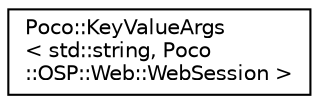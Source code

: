 digraph "Graphical Class Hierarchy"
{
 // LATEX_PDF_SIZE
  edge [fontname="Helvetica",fontsize="10",labelfontname="Helvetica",labelfontsize="10"];
  node [fontname="Helvetica",fontsize="10",shape=record];
  rankdir="LR";
  Node0 [label="Poco::KeyValueArgs\l\< std::string, Poco\l::OSP::Web::WebSession \>",height=0.2,width=0.4,color="black", fillcolor="white", style="filled",URL="$classPoco_1_1KeyValueArgs.html",tooltip=" "];
}
